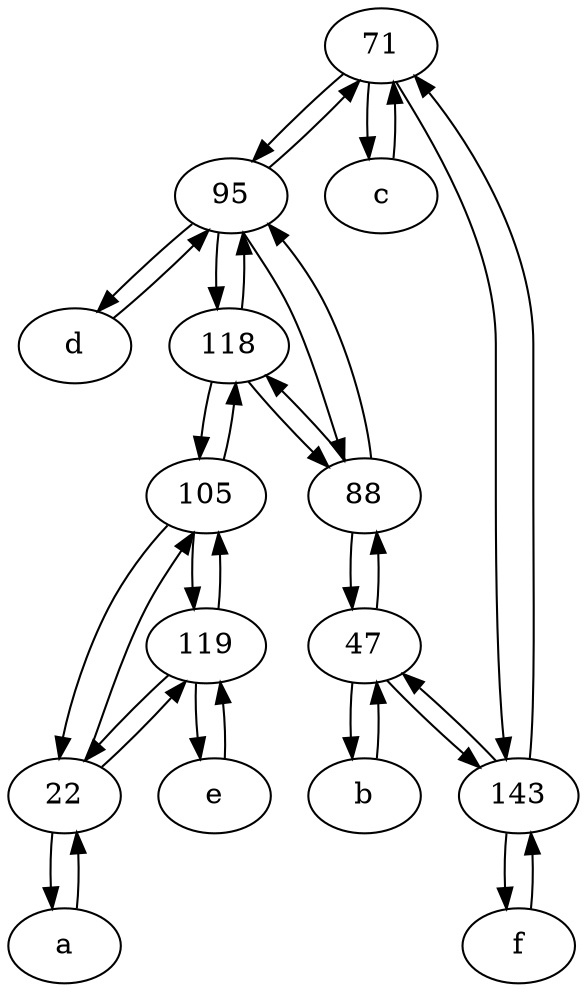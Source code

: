 digraph  {
	71;
	95;
	b [pos="50,20!"];
	a [pos="40,10!"];
	119;
	c [pos="20,10!"];
	47;
	e [pos="30,50!"];
	105;
	143;
	88;
	d [pos="20,30!"];
	f [pos="15,45!"];
	22;
	118;
	95 -> d;
	143 -> 71;
	119 -> 105;
	b -> 47;
	22 -> a;
	22 -> 105;
	71 -> c;
	143 -> f;
	f -> 143;
	71 -> 143;
	105 -> 119;
	88 -> 95;
	88 -> 47;
	a -> 22;
	119 -> 22;
	71 -> 95;
	118 -> 105;
	95 -> 88;
	118 -> 95;
	47 -> 88;
	95 -> 118;
	e -> 119;
	119 -> e;
	118 -> 88;
	c -> 71;
	47 -> 143;
	95 -> 71;
	d -> 95;
	105 -> 118;
	105 -> 22;
	143 -> 47;
	22 -> 119;
	88 -> 118;
	47 -> b;

	}